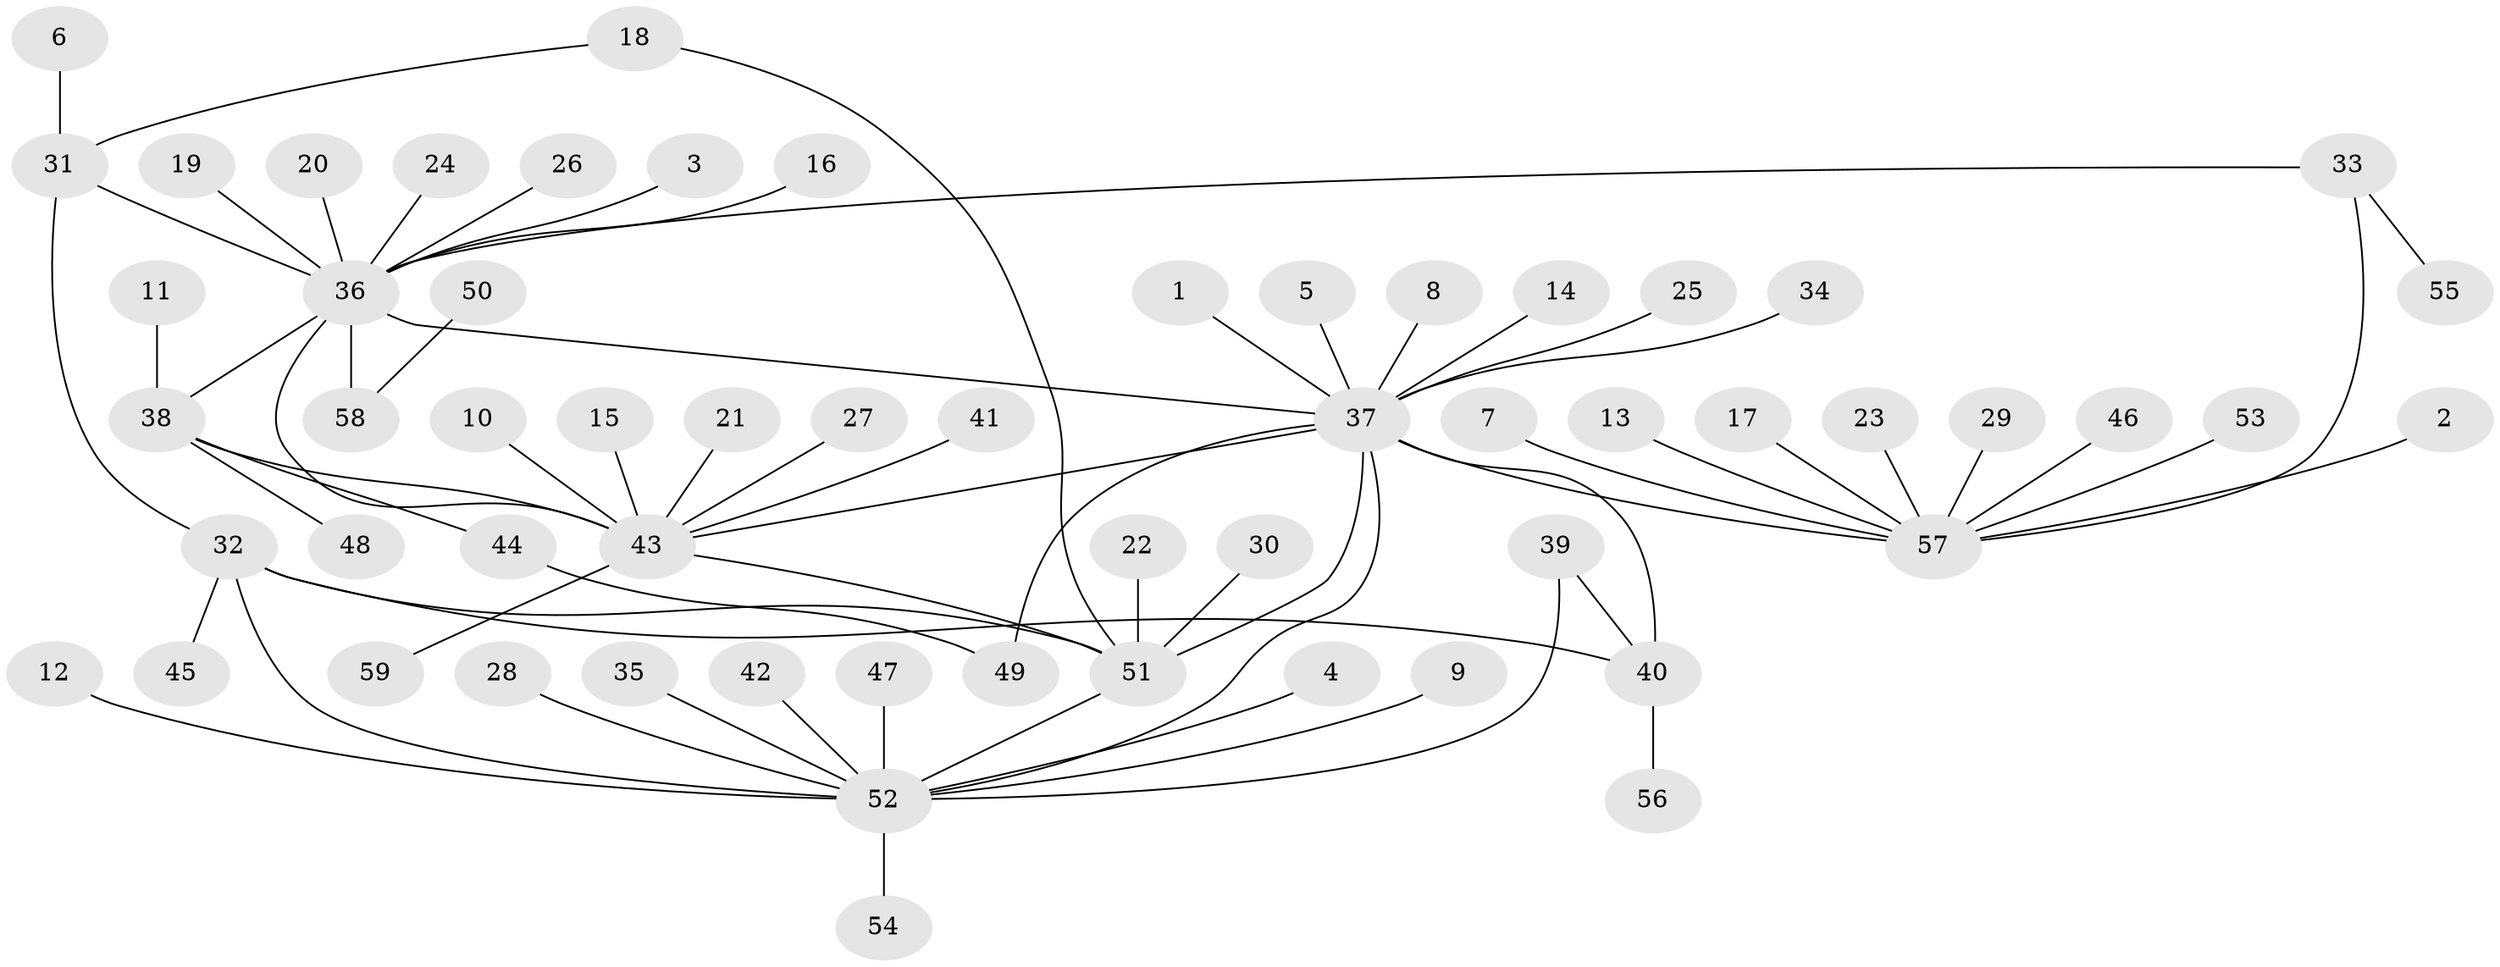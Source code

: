 // original degree distribution, {8: 0.008771929824561403, 15: 0.008771929824561403, 13: 0.008771929824561403, 3: 0.07894736842105263, 9: 0.008771929824561403, 6: 0.017543859649122806, 1: 0.6052631578947368, 12: 0.017543859649122806, 2: 0.20175438596491227, 7: 0.017543859649122806, 5: 0.008771929824561403, 4: 0.017543859649122806}
// Generated by graph-tools (version 1.1) at 2025/49/03/09/25 03:49:57]
// undirected, 59 vertices, 69 edges
graph export_dot {
graph [start="1"]
  node [color=gray90,style=filled];
  1;
  2;
  3;
  4;
  5;
  6;
  7;
  8;
  9;
  10;
  11;
  12;
  13;
  14;
  15;
  16;
  17;
  18;
  19;
  20;
  21;
  22;
  23;
  24;
  25;
  26;
  27;
  28;
  29;
  30;
  31;
  32;
  33;
  34;
  35;
  36;
  37;
  38;
  39;
  40;
  41;
  42;
  43;
  44;
  45;
  46;
  47;
  48;
  49;
  50;
  51;
  52;
  53;
  54;
  55;
  56;
  57;
  58;
  59;
  1 -- 37 [weight=1.0];
  2 -- 57 [weight=1.0];
  3 -- 36 [weight=1.0];
  4 -- 52 [weight=1.0];
  5 -- 37 [weight=1.0];
  6 -- 31 [weight=1.0];
  7 -- 57 [weight=1.0];
  8 -- 37 [weight=1.0];
  9 -- 52 [weight=1.0];
  10 -- 43 [weight=1.0];
  11 -- 38 [weight=1.0];
  12 -- 52 [weight=1.0];
  13 -- 57 [weight=1.0];
  14 -- 37 [weight=1.0];
  15 -- 43 [weight=1.0];
  16 -- 36 [weight=1.0];
  17 -- 57 [weight=1.0];
  18 -- 31 [weight=1.0];
  18 -- 51 [weight=1.0];
  19 -- 36 [weight=1.0];
  20 -- 36 [weight=1.0];
  21 -- 43 [weight=1.0];
  22 -- 51 [weight=1.0];
  23 -- 57 [weight=1.0];
  24 -- 36 [weight=1.0];
  25 -- 37 [weight=1.0];
  26 -- 36 [weight=1.0];
  27 -- 43 [weight=1.0];
  28 -- 52 [weight=1.0];
  29 -- 57 [weight=1.0];
  30 -- 51 [weight=1.0];
  31 -- 32 [weight=1.0];
  31 -- 36 [weight=1.0];
  32 -- 40 [weight=1.0];
  32 -- 45 [weight=1.0];
  32 -- 51 [weight=1.0];
  32 -- 52 [weight=1.0];
  33 -- 36 [weight=1.0];
  33 -- 55 [weight=1.0];
  33 -- 57 [weight=1.0];
  34 -- 37 [weight=1.0];
  35 -- 52 [weight=1.0];
  36 -- 37 [weight=1.0];
  36 -- 38 [weight=1.0];
  36 -- 43 [weight=1.0];
  36 -- 58 [weight=1.0];
  37 -- 40 [weight=1.0];
  37 -- 43 [weight=1.0];
  37 -- 49 [weight=1.0];
  37 -- 51 [weight=1.0];
  37 -- 52 [weight=1.0];
  37 -- 57 [weight=1.0];
  38 -- 43 [weight=1.0];
  38 -- 44 [weight=1.0];
  38 -- 48 [weight=1.0];
  39 -- 40 [weight=1.0];
  39 -- 52 [weight=1.0];
  40 -- 56 [weight=1.0];
  41 -- 43 [weight=1.0];
  42 -- 52 [weight=1.0];
  43 -- 51 [weight=1.0];
  43 -- 59 [weight=1.0];
  44 -- 49 [weight=1.0];
  46 -- 57 [weight=1.0];
  47 -- 52 [weight=1.0];
  50 -- 58 [weight=1.0];
  51 -- 52 [weight=1.0];
  52 -- 54 [weight=1.0];
  53 -- 57 [weight=1.0];
}
